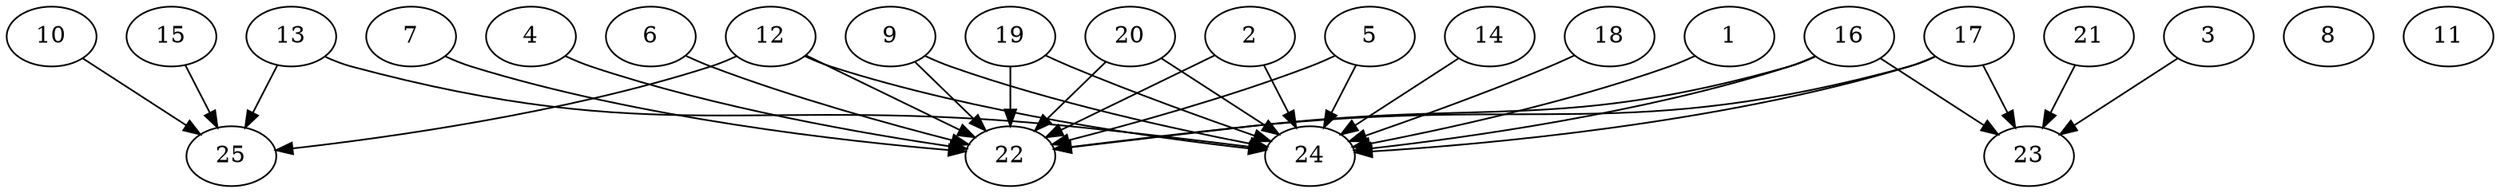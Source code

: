 // DAG automatically generated by daggen at Thu Oct  3 14:00:39 2019
// ./daggen --dot -n 25 --ccr 0.5 --fat 0.9 --regular 0.7 --density 0.6 --mindata 5242880 --maxdata 52428800 
digraph G {
  1 [size="23523328", alpha="0.07", expect_size="11761664"] 
  1 -> 24 [size ="11761664"]
  2 [size="67465216", alpha="0.10", expect_size="33732608"] 
  2 -> 22 [size ="33732608"]
  2 -> 24 [size ="33732608"]
  3 [size="64020480", alpha="0.11", expect_size="32010240"] 
  3 -> 23 [size ="32010240"]
  4 [size="75941888", alpha="0.06", expect_size="37970944"] 
  4 -> 22 [size ="37970944"]
  5 [size="21454848", alpha="0.11", expect_size="10727424"] 
  5 -> 22 [size ="10727424"]
  5 -> 24 [size ="10727424"]
  6 [size="13703168", alpha="0.09", expect_size="6851584"] 
  6 -> 22 [size ="6851584"]
  7 [size="46446592", alpha="0.18", expect_size="23223296"] 
  7 -> 22 [size ="23223296"]
  8 [size="31655936", alpha="0.15", expect_size="15827968"] 
  9 [size="54886400", alpha="0.09", expect_size="27443200"] 
  9 -> 22 [size ="27443200"]
  9 -> 24 [size ="27443200"]
  10 [size="87797760", alpha="0.06", expect_size="43898880"] 
  10 -> 25 [size ="43898880"]
  11 [size="54542336", alpha="0.09", expect_size="27271168"] 
  12 [size="89573376", alpha="0.17", expect_size="44786688"] 
  12 -> 22 [size ="44786688"]
  12 -> 24 [size ="44786688"]
  12 -> 25 [size ="44786688"]
  13 [size="44472320", alpha="0.17", expect_size="22236160"] 
  13 -> 24 [size ="22236160"]
  13 -> 25 [size ="22236160"]
  14 [size="95647744", alpha="0.11", expect_size="47823872"] 
  14 -> 24 [size ="47823872"]
  15 [size="27232256", alpha="0.02", expect_size="13616128"] 
  15 -> 25 [size ="13616128"]
  16 [size="79628288", alpha="0.00", expect_size="39814144"] 
  16 -> 22 [size ="39814144"]
  16 -> 23 [size ="39814144"]
  16 -> 24 [size ="39814144"]
  17 [size="29169664", alpha="0.11", expect_size="14584832"] 
  17 -> 22 [size ="14584832"]
  17 -> 23 [size ="14584832"]
  17 -> 24 [size ="14584832"]
  18 [size="19048448", alpha="0.07", expect_size="9524224"] 
  18 -> 24 [size ="9524224"]
  19 [size="87908352", alpha="0.14", expect_size="43954176"] 
  19 -> 22 [size ="43954176"]
  19 -> 24 [size ="43954176"]
  20 [size="35708928", alpha="0.20", expect_size="17854464"] 
  20 -> 22 [size ="17854464"]
  20 -> 24 [size ="17854464"]
  21 [size="63057920", alpha="0.08", expect_size="31528960"] 
  21 -> 23 [size ="31528960"]
  22 [size="103708672", alpha="0.08", expect_size="51854336"] 
  23 [size="90017792", alpha="0.20", expect_size="45008896"] 
  24 [size="74844160", alpha="0.05", expect_size="37422080"] 
  25 [size="30310400", alpha="0.13", expect_size="15155200"] 
}
